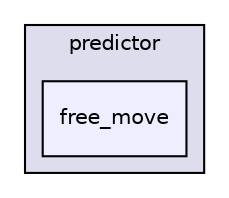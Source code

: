 digraph "modules/prediction/predictor/free_move" {
  compound=true
  node [ fontsize="10", fontname="Helvetica"];
  edge [ labelfontsize="10", labelfontname="Helvetica"];
  subgraph clusterdir_03f0e449799af57932f7fb917fa2a0fd {
    graph [ bgcolor="#ddddee", pencolor="black", label="predictor" fontname="Helvetica", fontsize="10", URL="dir_03f0e449799af57932f7fb917fa2a0fd.html"]
  dir_6450a3ee2cd2dbc7a06e511f77467ccf [shape=box, label="free_move", style="filled", fillcolor="#eeeeff", pencolor="black", URL="dir_6450a3ee2cd2dbc7a06e511f77467ccf.html"];
  }
}
